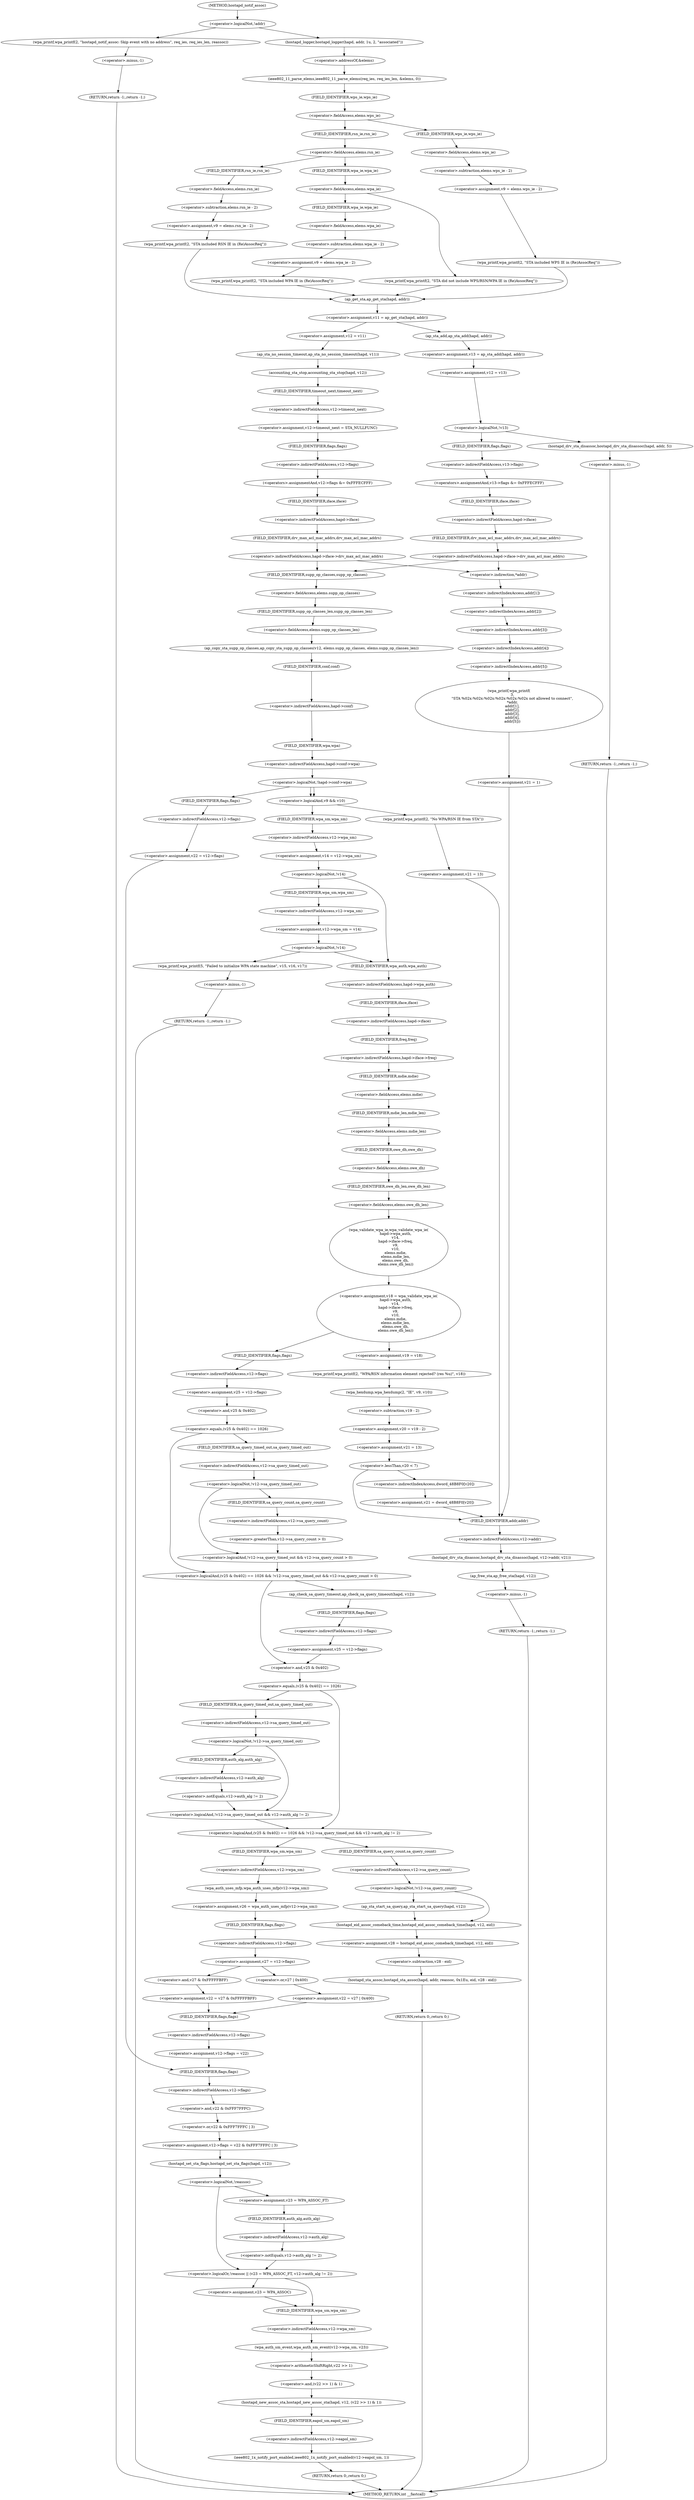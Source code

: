 digraph hostapd_notif_assoc {  
"1000151" [label = "(<operator>.logicalNot,!addr)" ]
"1000154" [label = "(wpa_printf,wpa_printf(2, \"hostapd_notif_assoc: Skip event with no address\", req_ies, req_ies_len, reassoc))" ]
"1000160" [label = "(RETURN,return -1;,return -1;)" ]
"1000161" [label = "(<operator>.minus,-1)" ]
"1000163" [label = "(hostapd_logger,hostapd_logger(hapd, addr, 1u, 2, \"associated\"))" ]
"1000169" [label = "(ieee802_11_parse_elems,ieee802_11_parse_elems(req_ies, req_ies_len, &elems, 0))" ]
"1000172" [label = "(<operator>.addressOf,&elems)" ]
"1000176" [label = "(<operator>.fieldAccess,elems.wps_ie)" ]
"1000178" [label = "(FIELD_IDENTIFIER,wps_ie,wps_ie)" ]
"1000180" [label = "(<operator>.assignment,v9 = elems.wps_ie - 2)" ]
"1000182" [label = "(<operator>.subtraction,elems.wps_ie - 2)" ]
"1000183" [label = "(<operator>.fieldAccess,elems.wps_ie)" ]
"1000185" [label = "(FIELD_IDENTIFIER,wps_ie,wps_ie)" ]
"1000188" [label = "(wpa_printf,wpa_printf(2, \"STA included WPS IE in (Re)AssocReq\"))" ]
"1000193" [label = "(<operator>.fieldAccess,elems.rsn_ie)" ]
"1000195" [label = "(FIELD_IDENTIFIER,rsn_ie,rsn_ie)" ]
"1000197" [label = "(<operator>.assignment,v9 = elems.rsn_ie - 2)" ]
"1000199" [label = "(<operator>.subtraction,elems.rsn_ie - 2)" ]
"1000200" [label = "(<operator>.fieldAccess,elems.rsn_ie)" ]
"1000202" [label = "(FIELD_IDENTIFIER,rsn_ie,rsn_ie)" ]
"1000205" [label = "(wpa_printf,wpa_printf(2, \"STA included RSN IE in (Re)AssocReq\"))" ]
"1000210" [label = "(<operator>.fieldAccess,elems.wpa_ie)" ]
"1000212" [label = "(FIELD_IDENTIFIER,wpa_ie,wpa_ie)" ]
"1000214" [label = "(<operator>.assignment,v9 = elems.wpa_ie - 2)" ]
"1000216" [label = "(<operator>.subtraction,elems.wpa_ie - 2)" ]
"1000217" [label = "(<operator>.fieldAccess,elems.wpa_ie)" ]
"1000219" [label = "(FIELD_IDENTIFIER,wpa_ie,wpa_ie)" ]
"1000222" [label = "(wpa_printf,wpa_printf(2, \"STA included WPA IE in (Re)AssocReq\"))" ]
"1000229" [label = "(wpa_printf,wpa_printf(2, \"STA did not include WPS/RSN/WPA IE in (Re)AssocReq\"))" ]
"1000232" [label = "(<operator>.assignment,v11 = ap_get_sta(hapd, addr))" ]
"1000234" [label = "(ap_get_sta,ap_get_sta(hapd, addr))" ]
"1000240" [label = "(<operator>.assignment,v12 = v11)" ]
"1000243" [label = "(ap_sta_no_session_timeout,ap_sta_no_session_timeout(hapd, v11))" ]
"1000246" [label = "(accounting_sta_stop,accounting_sta_stop(hapd, v12))" ]
"1000249" [label = "(<operator>.assignment,v12->timeout_next = STA_NULLFUNC)" ]
"1000250" [label = "(<operator>.indirectFieldAccess,v12->timeout_next)" ]
"1000252" [label = "(FIELD_IDENTIFIER,timeout_next,timeout_next)" ]
"1000254" [label = "(<operators>.assignmentAnd,v12->flags &= 0xFFFECFFF)" ]
"1000255" [label = "(<operator>.indirectFieldAccess,v12->flags)" ]
"1000257" [label = "(FIELD_IDENTIFIER,flags,flags)" ]
"1000260" [label = "(<operator>.indirectFieldAccess,hapd->iface->drv_max_acl_mac_addrs)" ]
"1000261" [label = "(<operator>.indirectFieldAccess,hapd->iface)" ]
"1000263" [label = "(FIELD_IDENTIFIER,iface,iface)" ]
"1000264" [label = "(FIELD_IDENTIFIER,drv_max_acl_mac_addrs,drv_max_acl_mac_addrs)" ]
"1000268" [label = "(<operator>.assignment,v13 = ap_sta_add(hapd, addr))" ]
"1000270" [label = "(ap_sta_add,ap_sta_add(hapd, addr))" ]
"1000273" [label = "(<operator>.assignment,v12 = v13)" ]
"1000277" [label = "(<operator>.logicalNot,!v13)" ]
"1000280" [label = "(hostapd_drv_sta_disassoc,hostapd_drv_sta_disassoc(hapd, addr, 5))" ]
"1000284" [label = "(RETURN,return -1;,return -1;)" ]
"1000285" [label = "(<operator>.minus,-1)" ]
"1000287" [label = "(<operators>.assignmentAnd,v13->flags &= 0xFFFECFFF)" ]
"1000288" [label = "(<operator>.indirectFieldAccess,v13->flags)" ]
"1000290" [label = "(FIELD_IDENTIFIER,flags,flags)" ]
"1000293" [label = "(<operator>.indirectFieldAccess,hapd->iface->drv_max_acl_mac_addrs)" ]
"1000294" [label = "(<operator>.indirectFieldAccess,hapd->iface)" ]
"1000296" [label = "(FIELD_IDENTIFIER,iface,iface)" ]
"1000297" [label = "(FIELD_IDENTIFIER,drv_max_acl_mac_addrs,drv_max_acl_mac_addrs)" ]
"1000300" [label = "(wpa_printf,wpa_printf(\n      3,\n      \"STA %02x:%02x:%02x:%02x:%02x:%02x not allowed to connect\",\n      *addr,\n      addr[1],\n      addr[2],\n      addr[3],\n      addr[4],\n      addr[5]))" ]
"1000303" [label = "(<operator>.indirection,*addr)" ]
"1000305" [label = "(<operator>.indirectIndexAccess,addr[1])" ]
"1000308" [label = "(<operator>.indirectIndexAccess,addr[2])" ]
"1000311" [label = "(<operator>.indirectIndexAccess,addr[3])" ]
"1000314" [label = "(<operator>.indirectIndexAccess,addr[4])" ]
"1000317" [label = "(<operator>.indirectIndexAccess,addr[5])" ]
"1000320" [label = "(<operator>.assignment,v21 = 1)" ]
"1000325" [label = "(ap_copy_sta_supp_op_classes,ap_copy_sta_supp_op_classes(v12, elems.supp_op_classes, elems.supp_op_classes_len))" ]
"1000327" [label = "(<operator>.fieldAccess,elems.supp_op_classes)" ]
"1000329" [label = "(FIELD_IDENTIFIER,supp_op_classes,supp_op_classes)" ]
"1000330" [label = "(<operator>.fieldAccess,elems.supp_op_classes_len)" ]
"1000332" [label = "(FIELD_IDENTIFIER,supp_op_classes_len,supp_op_classes_len)" ]
"1000334" [label = "(<operator>.logicalNot,!hapd->conf->wpa)" ]
"1000335" [label = "(<operator>.indirectFieldAccess,hapd->conf->wpa)" ]
"1000336" [label = "(<operator>.indirectFieldAccess,hapd->conf)" ]
"1000338" [label = "(FIELD_IDENTIFIER,conf,conf)" ]
"1000339" [label = "(FIELD_IDENTIFIER,wpa,wpa)" ]
"1000341" [label = "(<operator>.assignment,v22 = v12->flags)" ]
"1000343" [label = "(<operator>.indirectFieldAccess,v12->flags)" ]
"1000345" [label = "(FIELD_IDENTIFIER,flags,flags)" ]
"1000348" [label = "(<operator>.logicalAnd,v9 && v10)" ]
"1000352" [label = "(<operator>.assignment,v14 = v12->wpa_sm)" ]
"1000354" [label = "(<operator>.indirectFieldAccess,v12->wpa_sm)" ]
"1000356" [label = "(FIELD_IDENTIFIER,wpa_sm,wpa_sm)" ]
"1000358" [label = "(<operator>.logicalNot,!v14)" ]
"1000361" [label = "(<operator>.assignment,v12->wpa_sm = v14)" ]
"1000362" [label = "(<operator>.indirectFieldAccess,v12->wpa_sm)" ]
"1000364" [label = "(FIELD_IDENTIFIER,wpa_sm,wpa_sm)" ]
"1000367" [label = "(<operator>.logicalNot,!v14)" ]
"1000370" [label = "(wpa_printf,wpa_printf(5, \"Failed to initialize WPA state machine\", v15, v16, v17))" ]
"1000376" [label = "(RETURN,return -1;,return -1;)" ]
"1000377" [label = "(<operator>.minus,-1)" ]
"1000379" [label = "(<operator>.assignment,v18 = wpa_validate_wpa_ie(\n            hapd->wpa_auth,\n            v14,\n            hapd->iface->freq,\n            v9,\n            v10,\n            elems.mdie,\n            elems.mdie_len,\n            elems.owe_dh,\n            elems.owe_dh_len))" ]
"1000381" [label = "(wpa_validate_wpa_ie,wpa_validate_wpa_ie(\n            hapd->wpa_auth,\n            v14,\n            hapd->iface->freq,\n            v9,\n            v10,\n            elems.mdie,\n            elems.mdie_len,\n            elems.owe_dh,\n            elems.owe_dh_len))" ]
"1000382" [label = "(<operator>.indirectFieldAccess,hapd->wpa_auth)" ]
"1000384" [label = "(FIELD_IDENTIFIER,wpa_auth,wpa_auth)" ]
"1000386" [label = "(<operator>.indirectFieldAccess,hapd->iface->freq)" ]
"1000387" [label = "(<operator>.indirectFieldAccess,hapd->iface)" ]
"1000389" [label = "(FIELD_IDENTIFIER,iface,iface)" ]
"1000390" [label = "(FIELD_IDENTIFIER,freq,freq)" ]
"1000393" [label = "(<operator>.fieldAccess,elems.mdie)" ]
"1000395" [label = "(FIELD_IDENTIFIER,mdie,mdie)" ]
"1000396" [label = "(<operator>.fieldAccess,elems.mdie_len)" ]
"1000398" [label = "(FIELD_IDENTIFIER,mdie_len,mdie_len)" ]
"1000399" [label = "(<operator>.fieldAccess,elems.owe_dh)" ]
"1000401" [label = "(FIELD_IDENTIFIER,owe_dh,owe_dh)" ]
"1000402" [label = "(<operator>.fieldAccess,elems.owe_dh_len)" ]
"1000404" [label = "(FIELD_IDENTIFIER,owe_dh_len,owe_dh_len)" ]
"1000408" [label = "(<operator>.assignment,v19 = v18)" ]
"1000411" [label = "(wpa_printf,wpa_printf(2, \"WPA/RSN information element rejected? (res %u)\", v18))" ]
"1000415" [label = "(wpa_hexdump,wpa_hexdump(2, \"IE\", v9, v10))" ]
"1000420" [label = "(<operator>.assignment,v20 = v19 - 2)" ]
"1000422" [label = "(<operator>.subtraction,v19 - 2)" ]
"1000425" [label = "(<operator>.assignment,v21 = 13)" ]
"1000429" [label = "(<operator>.lessThan,v20 < 7)" ]
"1000432" [label = "(<operator>.assignment,v21 = dword_48B8F0[v20])" ]
"1000434" [label = "(<operator>.indirectIndexAccess,dword_48B8F0[v20])" ]
"1000438" [label = "(<operator>.assignment,v25 = v12->flags)" ]
"1000440" [label = "(<operator>.indirectFieldAccess,v12->flags)" ]
"1000442" [label = "(FIELD_IDENTIFIER,flags,flags)" ]
"1000444" [label = "(<operator>.logicalAnd,(v25 & 0x402) == 1026 && !v12->sa_query_timed_out && v12->sa_query_count > 0)" ]
"1000445" [label = "(<operator>.equals,(v25 & 0x402) == 1026)" ]
"1000446" [label = "(<operator>.and,v25 & 0x402)" ]
"1000450" [label = "(<operator>.logicalAnd,!v12->sa_query_timed_out && v12->sa_query_count > 0)" ]
"1000451" [label = "(<operator>.logicalNot,!v12->sa_query_timed_out)" ]
"1000452" [label = "(<operator>.indirectFieldAccess,v12->sa_query_timed_out)" ]
"1000454" [label = "(FIELD_IDENTIFIER,sa_query_timed_out,sa_query_timed_out)" ]
"1000455" [label = "(<operator>.greaterThan,v12->sa_query_count > 0)" ]
"1000456" [label = "(<operator>.indirectFieldAccess,v12->sa_query_count)" ]
"1000458" [label = "(FIELD_IDENTIFIER,sa_query_count,sa_query_count)" ]
"1000461" [label = "(ap_check_sa_query_timeout,ap_check_sa_query_timeout(hapd, v12))" ]
"1000464" [label = "(<operator>.assignment,v25 = v12->flags)" ]
"1000466" [label = "(<operator>.indirectFieldAccess,v12->flags)" ]
"1000468" [label = "(FIELD_IDENTIFIER,flags,flags)" ]
"1000470" [label = "(<operator>.logicalAnd,(v25 & 0x402) == 1026 && !v12->sa_query_timed_out && v12->auth_alg != 2)" ]
"1000471" [label = "(<operator>.equals,(v25 & 0x402) == 1026)" ]
"1000472" [label = "(<operator>.and,v25 & 0x402)" ]
"1000476" [label = "(<operator>.logicalAnd,!v12->sa_query_timed_out && v12->auth_alg != 2)" ]
"1000477" [label = "(<operator>.logicalNot,!v12->sa_query_timed_out)" ]
"1000478" [label = "(<operator>.indirectFieldAccess,v12->sa_query_timed_out)" ]
"1000480" [label = "(FIELD_IDENTIFIER,sa_query_timed_out,sa_query_timed_out)" ]
"1000481" [label = "(<operator>.notEquals,v12->auth_alg != 2)" ]
"1000482" [label = "(<operator>.indirectFieldAccess,v12->auth_alg)" ]
"1000484" [label = "(FIELD_IDENTIFIER,auth_alg,auth_alg)" ]
"1000488" [label = "(<operator>.logicalNot,!v12->sa_query_count)" ]
"1000489" [label = "(<operator>.indirectFieldAccess,v12->sa_query_count)" ]
"1000491" [label = "(FIELD_IDENTIFIER,sa_query_count,sa_query_count)" ]
"1000492" [label = "(ap_sta_start_sa_query,ap_sta_start_sa_query(hapd, v12))" ]
"1000495" [label = "(<operator>.assignment,v28 = hostapd_eid_assoc_comeback_time(hapd, v12, eid))" ]
"1000497" [label = "(hostapd_eid_assoc_comeback_time,hostapd_eid_assoc_comeback_time(hapd, v12, eid))" ]
"1000501" [label = "(hostapd_sta_assoc,hostapd_sta_assoc(hapd, addr, reassoc, 0x1Eu, eid, v28 - eid))" ]
"1000507" [label = "(<operator>.subtraction,v28 - eid)" ]
"1000510" [label = "(RETURN,return 0;,return 0;)" ]
"1000512" [label = "(<operator>.assignment,v26 = wpa_auth_uses_mfp(v12->wpa_sm))" ]
"1000514" [label = "(wpa_auth_uses_mfp,wpa_auth_uses_mfp(v12->wpa_sm))" ]
"1000515" [label = "(<operator>.indirectFieldAccess,v12->wpa_sm)" ]
"1000517" [label = "(FIELD_IDENTIFIER,wpa_sm,wpa_sm)" ]
"1000518" [label = "(<operator>.assignment,v27 = v12->flags)" ]
"1000520" [label = "(<operator>.indirectFieldAccess,v12->flags)" ]
"1000522" [label = "(FIELD_IDENTIFIER,flags,flags)" ]
"1000525" [label = "(<operator>.assignment,v22 = v27 | 0x400)" ]
"1000527" [label = "(<operator>.or,v27 | 0x400)" ]
"1000531" [label = "(<operator>.assignment,v22 = v27 & 0xFFFFFBFF)" ]
"1000533" [label = "(<operator>.and,v27 & 0xFFFFFBFF)" ]
"1000536" [label = "(<operator>.assignment,v12->flags = v22)" ]
"1000537" [label = "(<operator>.indirectFieldAccess,v12->flags)" ]
"1000539" [label = "(FIELD_IDENTIFIER,flags,flags)" ]
"1000542" [label = "(<operator>.assignment,v12->flags = v22 & 0xFFF7FFFC | 3)" ]
"1000543" [label = "(<operator>.indirectFieldAccess,v12->flags)" ]
"1000545" [label = "(FIELD_IDENTIFIER,flags,flags)" ]
"1000546" [label = "(<operator>.or,v22 & 0xFFF7FFFC | 3)" ]
"1000547" [label = "(<operator>.and,v22 & 0xFFF7FFFC)" ]
"1000551" [label = "(hostapd_set_sta_flags,hostapd_set_sta_flags(hapd, v12))" ]
"1000555" [label = "(<operator>.logicalOr,!reassoc || (v23 = WPA_ASSOC_FT, v12->auth_alg != 2))" ]
"1000556" [label = "(<operator>.logicalNot,!reassoc)" ]
"1000559" [label = "(<operator>.assignment,v23 = WPA_ASSOC_FT)" ]
"1000562" [label = "(<operator>.notEquals,v12->auth_alg != 2)" ]
"1000563" [label = "(<operator>.indirectFieldAccess,v12->auth_alg)" ]
"1000565" [label = "(FIELD_IDENTIFIER,auth_alg,auth_alg)" ]
"1000567" [label = "(<operator>.assignment,v23 = WPA_ASSOC)" ]
"1000570" [label = "(wpa_auth_sm_event,wpa_auth_sm_event(v12->wpa_sm, v23))" ]
"1000571" [label = "(<operator>.indirectFieldAccess,v12->wpa_sm)" ]
"1000573" [label = "(FIELD_IDENTIFIER,wpa_sm,wpa_sm)" ]
"1000575" [label = "(hostapd_new_assoc_sta,hostapd_new_assoc_sta(hapd, v12, (v22 >> 1) & 1))" ]
"1000578" [label = "(<operator>.and,(v22 >> 1) & 1)" ]
"1000579" [label = "(<operator>.arithmeticShiftRight,v22 >> 1)" ]
"1000583" [label = "(ieee802_1x_notify_port_enabled,ieee802_1x_notify_port_enabled(v12->eapol_sm, 1))" ]
"1000584" [label = "(<operator>.indirectFieldAccess,v12->eapol_sm)" ]
"1000586" [label = "(FIELD_IDENTIFIER,eapol_sm,eapol_sm)" ]
"1000588" [label = "(RETURN,return 0;,return 0;)" ]
"1000590" [label = "(wpa_printf,wpa_printf(2, \"No WPA/RSN IE from STA\"))" ]
"1000593" [label = "(<operator>.assignment,v21 = 13)" ]
"1000597" [label = "(hostapd_drv_sta_disassoc,hostapd_drv_sta_disassoc(hapd, v12->addr, v21))" ]
"1000599" [label = "(<operator>.indirectFieldAccess,v12->addr)" ]
"1000601" [label = "(FIELD_IDENTIFIER,addr,addr)" ]
"1000603" [label = "(ap_free_sta,ap_free_sta(hapd, v12))" ]
"1000606" [label = "(RETURN,return -1;,return -1;)" ]
"1000607" [label = "(<operator>.minus,-1)" ]
"1000122" [label = "(METHOD,hostapd_notif_assoc)" ]
"1000609" [label = "(METHOD_RETURN,int __fastcall)" ]
  "1000151" -> "1000154" 
  "1000151" -> "1000163" 
  "1000154" -> "1000161" 
  "1000160" -> "1000609" 
  "1000161" -> "1000160" 
  "1000163" -> "1000172" 
  "1000169" -> "1000178" 
  "1000172" -> "1000169" 
  "1000176" -> "1000185" 
  "1000176" -> "1000195" 
  "1000178" -> "1000176" 
  "1000180" -> "1000188" 
  "1000182" -> "1000180" 
  "1000183" -> "1000182" 
  "1000185" -> "1000183" 
  "1000188" -> "1000234" 
  "1000193" -> "1000202" 
  "1000193" -> "1000212" 
  "1000195" -> "1000193" 
  "1000197" -> "1000205" 
  "1000199" -> "1000197" 
  "1000200" -> "1000199" 
  "1000202" -> "1000200" 
  "1000205" -> "1000234" 
  "1000210" -> "1000219" 
  "1000210" -> "1000229" 
  "1000212" -> "1000210" 
  "1000214" -> "1000222" 
  "1000216" -> "1000214" 
  "1000217" -> "1000216" 
  "1000219" -> "1000217" 
  "1000222" -> "1000234" 
  "1000229" -> "1000234" 
  "1000232" -> "1000240" 
  "1000232" -> "1000270" 
  "1000234" -> "1000232" 
  "1000240" -> "1000243" 
  "1000243" -> "1000246" 
  "1000246" -> "1000252" 
  "1000249" -> "1000257" 
  "1000250" -> "1000249" 
  "1000252" -> "1000250" 
  "1000254" -> "1000263" 
  "1000255" -> "1000254" 
  "1000257" -> "1000255" 
  "1000260" -> "1000329" 
  "1000260" -> "1000303" 
  "1000261" -> "1000264" 
  "1000263" -> "1000261" 
  "1000264" -> "1000260" 
  "1000268" -> "1000273" 
  "1000270" -> "1000268" 
  "1000273" -> "1000277" 
  "1000277" -> "1000280" 
  "1000277" -> "1000290" 
  "1000280" -> "1000285" 
  "1000284" -> "1000609" 
  "1000285" -> "1000284" 
  "1000287" -> "1000296" 
  "1000288" -> "1000287" 
  "1000290" -> "1000288" 
  "1000293" -> "1000329" 
  "1000293" -> "1000303" 
  "1000294" -> "1000297" 
  "1000296" -> "1000294" 
  "1000297" -> "1000293" 
  "1000300" -> "1000320" 
  "1000303" -> "1000305" 
  "1000305" -> "1000308" 
  "1000308" -> "1000311" 
  "1000311" -> "1000314" 
  "1000314" -> "1000317" 
  "1000317" -> "1000300" 
  "1000320" -> "1000601" 
  "1000325" -> "1000338" 
  "1000327" -> "1000332" 
  "1000329" -> "1000327" 
  "1000330" -> "1000325" 
  "1000332" -> "1000330" 
  "1000334" -> "1000345" 
  "1000334" -> "1000348" 
  "1000334" -> "1000348" 
  "1000335" -> "1000334" 
  "1000336" -> "1000339" 
  "1000338" -> "1000336" 
  "1000339" -> "1000335" 
  "1000341" -> "1000545" 
  "1000343" -> "1000341" 
  "1000345" -> "1000343" 
  "1000348" -> "1000356" 
  "1000348" -> "1000590" 
  "1000352" -> "1000358" 
  "1000354" -> "1000352" 
  "1000356" -> "1000354" 
  "1000358" -> "1000364" 
  "1000358" -> "1000384" 
  "1000361" -> "1000367" 
  "1000362" -> "1000361" 
  "1000364" -> "1000362" 
  "1000367" -> "1000370" 
  "1000367" -> "1000384" 
  "1000370" -> "1000377" 
  "1000376" -> "1000609" 
  "1000377" -> "1000376" 
  "1000379" -> "1000408" 
  "1000379" -> "1000442" 
  "1000381" -> "1000379" 
  "1000382" -> "1000389" 
  "1000384" -> "1000382" 
  "1000386" -> "1000395" 
  "1000387" -> "1000390" 
  "1000389" -> "1000387" 
  "1000390" -> "1000386" 
  "1000393" -> "1000398" 
  "1000395" -> "1000393" 
  "1000396" -> "1000401" 
  "1000398" -> "1000396" 
  "1000399" -> "1000404" 
  "1000401" -> "1000399" 
  "1000402" -> "1000381" 
  "1000404" -> "1000402" 
  "1000408" -> "1000411" 
  "1000411" -> "1000415" 
  "1000415" -> "1000422" 
  "1000420" -> "1000425" 
  "1000422" -> "1000420" 
  "1000425" -> "1000429" 
  "1000429" -> "1000434" 
  "1000429" -> "1000601" 
  "1000432" -> "1000601" 
  "1000434" -> "1000432" 
  "1000438" -> "1000446" 
  "1000440" -> "1000438" 
  "1000442" -> "1000440" 
  "1000444" -> "1000461" 
  "1000444" -> "1000472" 
  "1000445" -> "1000444" 
  "1000445" -> "1000454" 
  "1000446" -> "1000445" 
  "1000450" -> "1000444" 
  "1000451" -> "1000450" 
  "1000451" -> "1000458" 
  "1000452" -> "1000451" 
  "1000454" -> "1000452" 
  "1000455" -> "1000450" 
  "1000456" -> "1000455" 
  "1000458" -> "1000456" 
  "1000461" -> "1000468" 
  "1000464" -> "1000472" 
  "1000466" -> "1000464" 
  "1000468" -> "1000466" 
  "1000470" -> "1000491" 
  "1000470" -> "1000517" 
  "1000471" -> "1000470" 
  "1000471" -> "1000480" 
  "1000472" -> "1000471" 
  "1000476" -> "1000470" 
  "1000477" -> "1000476" 
  "1000477" -> "1000484" 
  "1000478" -> "1000477" 
  "1000480" -> "1000478" 
  "1000481" -> "1000476" 
  "1000482" -> "1000481" 
  "1000484" -> "1000482" 
  "1000488" -> "1000492" 
  "1000488" -> "1000497" 
  "1000489" -> "1000488" 
  "1000491" -> "1000489" 
  "1000492" -> "1000497" 
  "1000495" -> "1000507" 
  "1000497" -> "1000495" 
  "1000501" -> "1000510" 
  "1000507" -> "1000501" 
  "1000510" -> "1000609" 
  "1000512" -> "1000522" 
  "1000514" -> "1000512" 
  "1000515" -> "1000514" 
  "1000517" -> "1000515" 
  "1000518" -> "1000527" 
  "1000518" -> "1000533" 
  "1000520" -> "1000518" 
  "1000522" -> "1000520" 
  "1000525" -> "1000539" 
  "1000527" -> "1000525" 
  "1000531" -> "1000539" 
  "1000533" -> "1000531" 
  "1000536" -> "1000545" 
  "1000537" -> "1000536" 
  "1000539" -> "1000537" 
  "1000542" -> "1000551" 
  "1000543" -> "1000547" 
  "1000545" -> "1000543" 
  "1000546" -> "1000542" 
  "1000547" -> "1000546" 
  "1000551" -> "1000556" 
  "1000555" -> "1000567" 
  "1000555" -> "1000573" 
  "1000556" -> "1000555" 
  "1000556" -> "1000559" 
  "1000559" -> "1000565" 
  "1000562" -> "1000555" 
  "1000563" -> "1000562" 
  "1000565" -> "1000563" 
  "1000567" -> "1000573" 
  "1000570" -> "1000579" 
  "1000571" -> "1000570" 
  "1000573" -> "1000571" 
  "1000575" -> "1000586" 
  "1000578" -> "1000575" 
  "1000579" -> "1000578" 
  "1000583" -> "1000588" 
  "1000584" -> "1000583" 
  "1000586" -> "1000584" 
  "1000588" -> "1000609" 
  "1000590" -> "1000593" 
  "1000593" -> "1000601" 
  "1000597" -> "1000603" 
  "1000599" -> "1000597" 
  "1000601" -> "1000599" 
  "1000603" -> "1000607" 
  "1000606" -> "1000609" 
  "1000607" -> "1000606" 
  "1000122" -> "1000151" 
}
